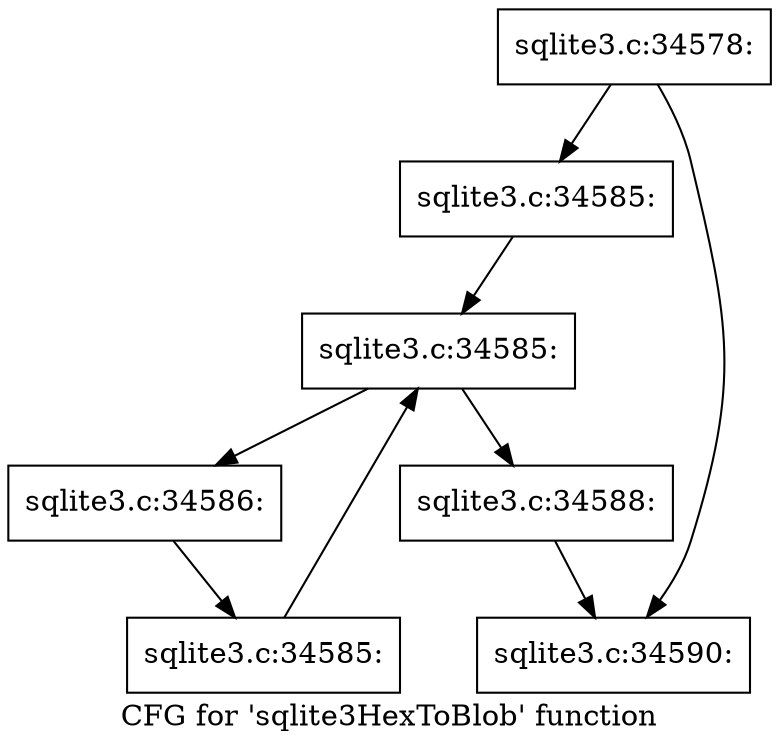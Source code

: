 digraph "CFG for 'sqlite3HexToBlob' function" {
	label="CFG for 'sqlite3HexToBlob' function";

	Node0x55c0f72d1ab0 [shape=record,label="{sqlite3.c:34578:}"];
	Node0x55c0f72d1ab0 -> Node0x55c0f8856050;
	Node0x55c0f72d1ab0 -> Node0x55c0f88560a0;
	Node0x55c0f8856050 [shape=record,label="{sqlite3.c:34585:}"];
	Node0x55c0f8856050 -> Node0x55c0f8856520;
	Node0x55c0f8856520 [shape=record,label="{sqlite3.c:34585:}"];
	Node0x55c0f8856520 -> Node0x55c0f8856740;
	Node0x55c0f8856520 -> Node0x55c0f8856370;
	Node0x55c0f8856740 [shape=record,label="{sqlite3.c:34586:}"];
	Node0x55c0f8856740 -> Node0x55c0f88566b0;
	Node0x55c0f88566b0 [shape=record,label="{sqlite3.c:34585:}"];
	Node0x55c0f88566b0 -> Node0x55c0f8856520;
	Node0x55c0f8856370 [shape=record,label="{sqlite3.c:34588:}"];
	Node0x55c0f8856370 -> Node0x55c0f88560a0;
	Node0x55c0f88560a0 [shape=record,label="{sqlite3.c:34590:}"];
}
